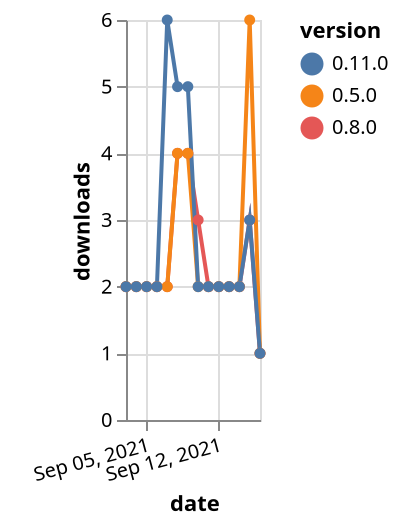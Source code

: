 {"$schema": "https://vega.github.io/schema/vega-lite/v5.json", "description": "A simple bar chart with embedded data.", "data": {"values": [{"date": "2021-09-03", "total": 2069, "delta": 2, "version": "0.8.0"}, {"date": "2021-09-04", "total": 2071, "delta": 2, "version": "0.8.0"}, {"date": "2021-09-05", "total": 2073, "delta": 2, "version": "0.8.0"}, {"date": "2021-09-06", "total": 2075, "delta": 2, "version": "0.8.0"}, {"date": "2021-09-07", "total": 2077, "delta": 2, "version": "0.8.0"}, {"date": "2021-09-08", "total": 2081, "delta": 4, "version": "0.8.0"}, {"date": "2021-09-09", "total": 2085, "delta": 4, "version": "0.8.0"}, {"date": "2021-09-10", "total": 2088, "delta": 3, "version": "0.8.0"}, {"date": "2021-09-11", "total": 2090, "delta": 2, "version": "0.8.0"}, {"date": "2021-09-12", "total": 2092, "delta": 2, "version": "0.8.0"}, {"date": "2021-09-13", "total": 2094, "delta": 2, "version": "0.8.0"}, {"date": "2021-09-14", "total": 2096, "delta": 2, "version": "0.8.0"}, {"date": "2021-09-15", "total": 2099, "delta": 3, "version": "0.8.0"}, {"date": "2021-09-16", "total": 2100, "delta": 1, "version": "0.8.0"}, {"date": "2021-09-03", "total": 2804, "delta": 2, "version": "0.5.0"}, {"date": "2021-09-04", "total": 2806, "delta": 2, "version": "0.5.0"}, {"date": "2021-09-05", "total": 2808, "delta": 2, "version": "0.5.0"}, {"date": "2021-09-06", "total": 2810, "delta": 2, "version": "0.5.0"}, {"date": "2021-09-07", "total": 2812, "delta": 2, "version": "0.5.0"}, {"date": "2021-09-08", "total": 2816, "delta": 4, "version": "0.5.0"}, {"date": "2021-09-09", "total": 2820, "delta": 4, "version": "0.5.0"}, {"date": "2021-09-10", "total": 2822, "delta": 2, "version": "0.5.0"}, {"date": "2021-09-11", "total": 2824, "delta": 2, "version": "0.5.0"}, {"date": "2021-09-12", "total": 2826, "delta": 2, "version": "0.5.0"}, {"date": "2021-09-13", "total": 2828, "delta": 2, "version": "0.5.0"}, {"date": "2021-09-14", "total": 2830, "delta": 2, "version": "0.5.0"}, {"date": "2021-09-15", "total": 2836, "delta": 6, "version": "0.5.0"}, {"date": "2021-09-16", "total": 2837, "delta": 1, "version": "0.5.0"}, {"date": "2021-09-03", "total": 1012, "delta": 2, "version": "0.11.0"}, {"date": "2021-09-04", "total": 1014, "delta": 2, "version": "0.11.0"}, {"date": "2021-09-05", "total": 1016, "delta": 2, "version": "0.11.0"}, {"date": "2021-09-06", "total": 1018, "delta": 2, "version": "0.11.0"}, {"date": "2021-09-07", "total": 1024, "delta": 6, "version": "0.11.0"}, {"date": "2021-09-08", "total": 1029, "delta": 5, "version": "0.11.0"}, {"date": "2021-09-09", "total": 1034, "delta": 5, "version": "0.11.0"}, {"date": "2021-09-10", "total": 1036, "delta": 2, "version": "0.11.0"}, {"date": "2021-09-11", "total": 1038, "delta": 2, "version": "0.11.0"}, {"date": "2021-09-12", "total": 1040, "delta": 2, "version": "0.11.0"}, {"date": "2021-09-13", "total": 1042, "delta": 2, "version": "0.11.0"}, {"date": "2021-09-14", "total": 1044, "delta": 2, "version": "0.11.0"}, {"date": "2021-09-15", "total": 1047, "delta": 3, "version": "0.11.0"}, {"date": "2021-09-16", "total": 1048, "delta": 1, "version": "0.11.0"}]}, "width": "container", "mark": {"type": "line", "point": {"filled": true}}, "encoding": {"x": {"field": "date", "type": "temporal", "timeUnit": "yearmonthdate", "title": "date", "axis": {"labelAngle": -15}}, "y": {"field": "delta", "type": "quantitative", "title": "downloads"}, "color": {"field": "version", "type": "nominal"}, "tooltip": {"field": "delta"}}}